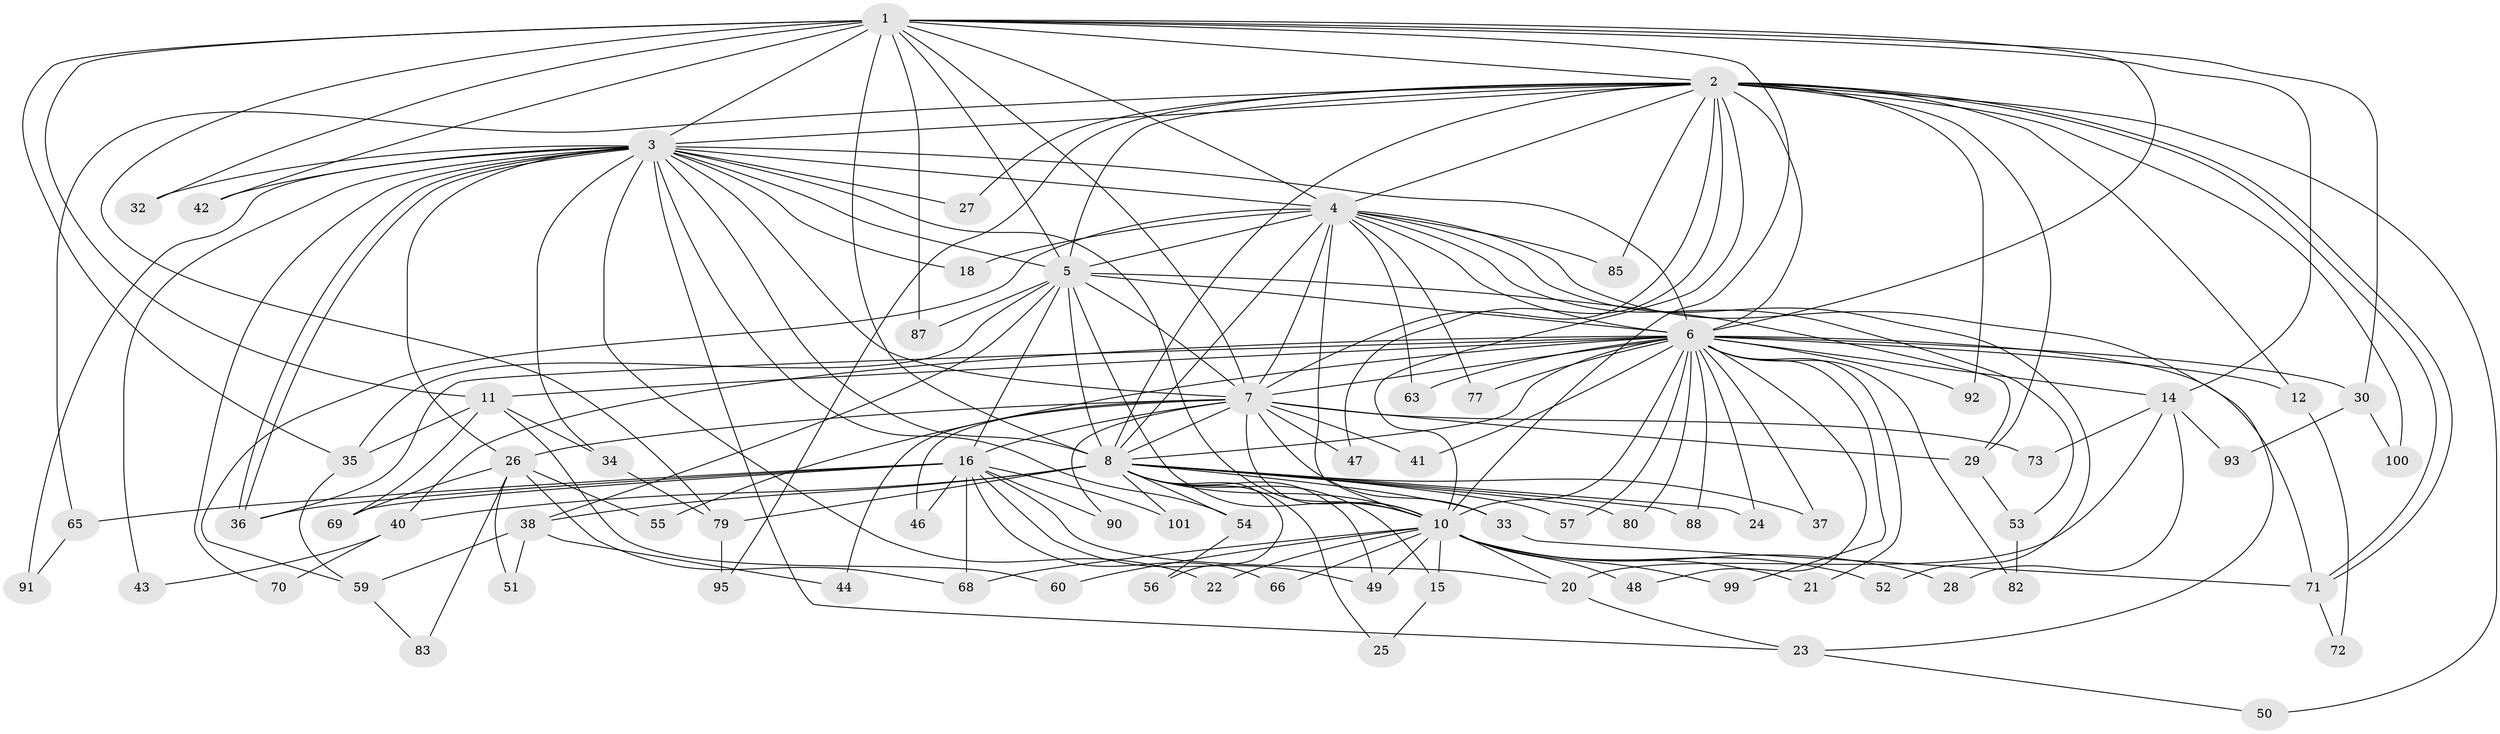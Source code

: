 // Generated by graph-tools (version 1.1) at 2025/51/02/27/25 19:51:51]
// undirected, 77 vertices, 185 edges
graph export_dot {
graph [start="1"]
  node [color=gray90,style=filled];
  1 [super="+39"];
  2 [super="+19"];
  3 [super="+61"];
  4 [super="+17"];
  5;
  6 [super="+31"];
  7 [super="+96"];
  8 [super="+9"];
  10 [super="+13"];
  11;
  12;
  14 [super="+45"];
  15;
  16 [super="+64"];
  18;
  20 [super="+75"];
  21;
  22;
  23;
  24;
  25;
  26 [super="+58"];
  27;
  28;
  29 [super="+67"];
  30;
  32;
  33 [super="+98"];
  34;
  35 [super="+62"];
  36 [super="+86"];
  37 [super="+74"];
  38;
  40;
  41;
  42;
  43;
  44;
  46;
  47;
  48;
  49 [super="+76"];
  50;
  51;
  52;
  53;
  54;
  55;
  56;
  57;
  59 [super="+89"];
  60;
  63;
  65;
  66;
  68 [super="+81"];
  69 [super="+97"];
  70;
  71 [super="+78"];
  72;
  73;
  77;
  79 [super="+84"];
  80;
  82;
  83;
  85;
  87;
  88;
  90;
  91 [super="+94"];
  92;
  93;
  95;
  99;
  100;
  101;
  1 -- 2;
  1 -- 3;
  1 -- 4;
  1 -- 5;
  1 -- 6;
  1 -- 7;
  1 -- 8 [weight=3];
  1 -- 10;
  1 -- 11;
  1 -- 14;
  1 -- 30;
  1 -- 32;
  1 -- 35;
  1 -- 42;
  1 -- 79;
  1 -- 87;
  2 -- 3;
  2 -- 4;
  2 -- 5;
  2 -- 6 [weight=2];
  2 -- 7;
  2 -- 8 [weight=2];
  2 -- 10;
  2 -- 12;
  2 -- 27;
  2 -- 29;
  2 -- 47;
  2 -- 50;
  2 -- 65;
  2 -- 71;
  2 -- 71;
  2 -- 92;
  2 -- 95;
  2 -- 100;
  2 -- 85;
  3 -- 4 [weight=2];
  3 -- 5;
  3 -- 6;
  3 -- 7;
  3 -- 8 [weight=2];
  3 -- 10;
  3 -- 18;
  3 -- 22;
  3 -- 23;
  3 -- 26 [weight=2];
  3 -- 27;
  3 -- 32;
  3 -- 34;
  3 -- 36 [weight=2];
  3 -- 36;
  3 -- 42;
  3 -- 43;
  3 -- 54;
  3 -- 70;
  3 -- 91 [weight=2];
  4 -- 5;
  4 -- 6;
  4 -- 7;
  4 -- 8 [weight=2];
  4 -- 10;
  4 -- 18;
  4 -- 23;
  4 -- 52;
  4 -- 53;
  4 -- 59;
  4 -- 63;
  4 -- 77;
  4 -- 85;
  5 -- 6;
  5 -- 7;
  5 -- 8 [weight=2];
  5 -- 10 [weight=2];
  5 -- 16;
  5 -- 35;
  5 -- 38;
  5 -- 87;
  5 -- 29;
  6 -- 7;
  6 -- 8 [weight=3];
  6 -- 10;
  6 -- 11;
  6 -- 12;
  6 -- 14;
  6 -- 21;
  6 -- 24;
  6 -- 30;
  6 -- 37 [weight=2];
  6 -- 40;
  6 -- 41;
  6 -- 48;
  6 -- 55;
  6 -- 57;
  6 -- 63;
  6 -- 77;
  6 -- 80;
  6 -- 82;
  6 -- 88;
  6 -- 92;
  6 -- 99;
  6 -- 71;
  6 -- 36;
  7 -- 8 [weight=2];
  7 -- 10;
  7 -- 16;
  7 -- 26 [weight=2];
  7 -- 29;
  7 -- 33;
  7 -- 41;
  7 -- 44;
  7 -- 46;
  7 -- 47;
  7 -- 73;
  7 -- 90;
  8 -- 10 [weight=2];
  8 -- 24;
  8 -- 33;
  8 -- 38;
  8 -- 40;
  8 -- 56;
  8 -- 79;
  8 -- 80;
  8 -- 37;
  8 -- 101;
  8 -- 15;
  8 -- 49;
  8 -- 54;
  8 -- 88;
  8 -- 25;
  8 -- 57;
  10 -- 15;
  10 -- 20;
  10 -- 21;
  10 -- 22;
  10 -- 28;
  10 -- 48;
  10 -- 49;
  10 -- 52;
  10 -- 60;
  10 -- 66;
  10 -- 68;
  10 -- 99;
  11 -- 34;
  11 -- 60;
  11 -- 69;
  11 -- 35;
  12 -- 72;
  14 -- 28;
  14 -- 73;
  14 -- 20;
  14 -- 93;
  15 -- 25;
  16 -- 20;
  16 -- 46;
  16 -- 65;
  16 -- 66;
  16 -- 68;
  16 -- 36;
  16 -- 101;
  16 -- 69;
  16 -- 90;
  16 -- 49;
  20 -- 23;
  23 -- 50;
  26 -- 51;
  26 -- 55;
  26 -- 83;
  26 -- 69;
  26 -- 68;
  29 -- 53;
  30 -- 93;
  30 -- 100;
  33 -- 71;
  34 -- 79;
  35 -- 59;
  38 -- 44;
  38 -- 51;
  38 -- 59;
  40 -- 43;
  40 -- 70;
  53 -- 82;
  54 -- 56;
  59 -- 83;
  65 -- 91;
  71 -- 72;
  79 -- 95;
}
